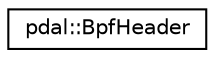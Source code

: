 digraph "Graphical Class Hierarchy"
{
  edge [fontname="Helvetica",fontsize="10",labelfontname="Helvetica",labelfontsize="10"];
  node [fontname="Helvetica",fontsize="10",shape=record];
  rankdir="LR";
  Node1 [label="pdal::BpfHeader",height=0.2,width=0.4,color="black", fillcolor="white", style="filled",URL="$structpdal_1_1BpfHeader.html"];
}
